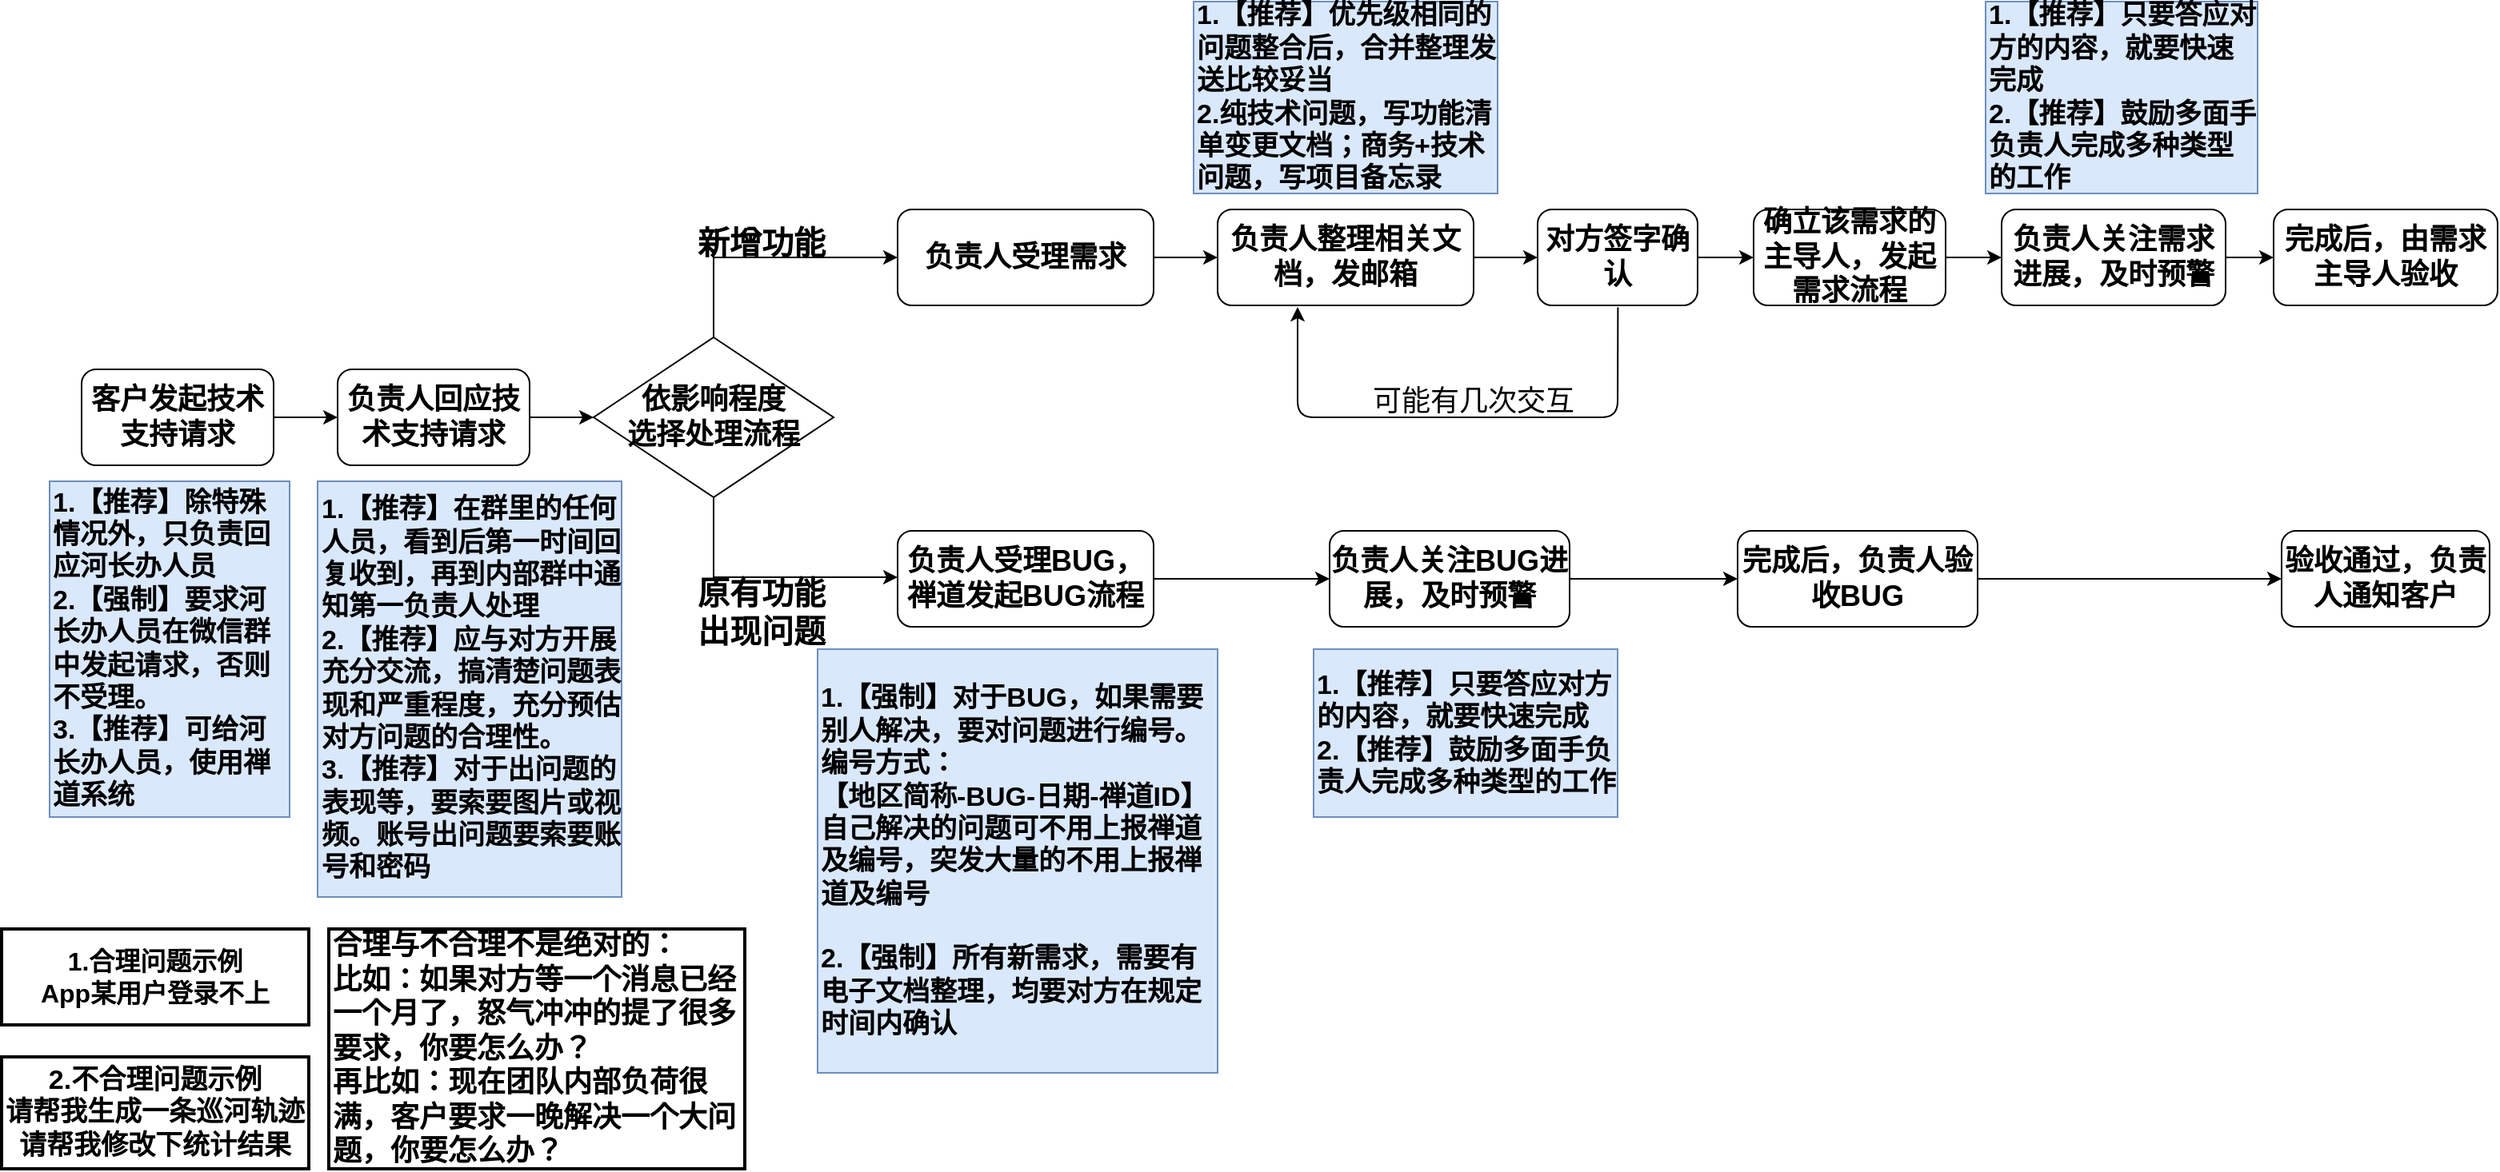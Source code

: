 <mxfile version="12.2.7" type="github" pages="1">
  <diagram id="_k7ATfRaIhLiad4DB_Zv" name="Page-1">
    <mxGraphModel dx="1902" dy="1037" grid="1" gridSize="10" guides="1" tooltips="1" connect="1" arrows="1" fold="1" page="1" pageScale="1" pageWidth="827" pageHeight="1169" math="0" shadow="0">
      <root>
        <mxCell id="0"/>
        <mxCell id="1" parent="0"/>
        <mxCell id="3WG7HzVJRfW7o0X7CnDg-6" value="" style="edgeStyle=orthogonalEdgeStyle;rounded=0;orthogonalLoop=1;jettySize=auto;html=1;fontStyle=1" edge="1" parent="1" source="3WG7HzVJRfW7o0X7CnDg-2" target="3WG7HzVJRfW7o0X7CnDg-5">
          <mxGeometry relative="1" as="geometry"/>
        </mxCell>
        <mxCell id="3WG7HzVJRfW7o0X7CnDg-2" value="&lt;font style=&quot;font-size: 18px&quot;&gt;客户发起技术支持请求&lt;br&gt;&lt;/font&gt;" style="rounded=1;whiteSpace=wrap;html=1;fontStyle=1" vertex="1" parent="1">
          <mxGeometry x="70" y="260" width="120" height="60" as="geometry"/>
        </mxCell>
        <mxCell id="3WG7HzVJRfW7o0X7CnDg-8" value="" style="edgeStyle=orthogonalEdgeStyle;rounded=0;orthogonalLoop=1;jettySize=auto;html=1;fontStyle=1" edge="1" parent="1" source="3WG7HzVJRfW7o0X7CnDg-5">
          <mxGeometry relative="1" as="geometry">
            <mxPoint x="390" y="290" as="targetPoint"/>
          </mxGeometry>
        </mxCell>
        <mxCell id="3WG7HzVJRfW7o0X7CnDg-5" value="&lt;font style=&quot;font-size: 18px&quot;&gt;负责人回应技术支持请求&lt;br&gt;&lt;/font&gt;" style="rounded=1;whiteSpace=wrap;html=1;fontStyle=1" vertex="1" parent="1">
          <mxGeometry x="230" y="260" width="120" height="60" as="geometry"/>
        </mxCell>
        <mxCell id="3WG7HzVJRfW7o0X7CnDg-15" value="" style="edgeStyle=orthogonalEdgeStyle;rounded=0;orthogonalLoop=1;jettySize=auto;html=1;fontStyle=1" edge="1" parent="1" source="3WG7HzVJRfW7o0X7CnDg-9">
          <mxGeometry relative="1" as="geometry">
            <mxPoint x="580" y="190" as="targetPoint"/>
            <Array as="points">
              <mxPoint x="465" y="190"/>
              <mxPoint x="580" y="190"/>
            </Array>
          </mxGeometry>
        </mxCell>
        <mxCell id="3WG7HzVJRfW7o0X7CnDg-17" value="" style="edgeStyle=orthogonalEdgeStyle;rounded=0;orthogonalLoop=1;jettySize=auto;html=1;fontStyle=1" edge="1" parent="1" source="3WG7HzVJRfW7o0X7CnDg-9">
          <mxGeometry relative="1" as="geometry">
            <mxPoint x="580" y="390" as="targetPoint"/>
            <Array as="points">
              <mxPoint x="465" y="390"/>
              <mxPoint x="520" y="390"/>
            </Array>
          </mxGeometry>
        </mxCell>
        <mxCell id="3WG7HzVJRfW7o0X7CnDg-9" value="&lt;span style=&quot;font-size: 18px&quot;&gt;依影响程度&lt;br&gt;选择处理流程&lt;br&gt;&lt;/span&gt;" style="rhombus;whiteSpace=wrap;html=1;fontStyle=1" vertex="1" parent="1">
          <mxGeometry x="390" y="240" width="150" height="100" as="geometry"/>
        </mxCell>
        <mxCell id="3WG7HzVJRfW7o0X7CnDg-10" value="&lt;font style=&quot;font-size: 17px&quot;&gt;1.【推荐】除特殊情况外，只负责回应河长办人员&lt;br&gt;2.【强制】要求河长办人员在微信群中发起请求，否则不受理。&lt;br&gt;3.【推荐】可给河长办人员，使用禅道系统&lt;br&gt;&lt;/font&gt;" style="rounded=0;whiteSpace=wrap;html=1;align=left;fillColor=#dae8fc;strokeColor=#6c8ebf;fontStyle=1" vertex="1" parent="1">
          <mxGeometry x="50" y="330" width="150" height="210" as="geometry"/>
        </mxCell>
        <mxCell id="3WG7HzVJRfW7o0X7CnDg-11" value="&lt;font style=&quot;font-size: 17px&quot;&gt;1.【推荐】在群里的任何人员，看到后第一时间回复收到，再到内部群中通知第一负责人处理&lt;br&gt;2.【推荐】应与对方开展充分交流，搞清楚问题表现和严重程度，充分预估对方问题的合理性。&lt;br&gt;3.【推荐】对于出问题的表现等，要索要图片或视频。账号出问题要索要账号和密码&lt;br&gt;&lt;/font&gt;" style="rounded=0;whiteSpace=wrap;html=1;align=left;fillColor=#dae8fc;strokeColor=#6c8ebf;fontStyle=1" vertex="1" parent="1">
          <mxGeometry x="217.5" y="330" width="190" height="260" as="geometry"/>
        </mxCell>
        <mxCell id="3WG7HzVJRfW7o0X7CnDg-18" value="新增功能" style="text;html=1;strokeColor=none;fillColor=none;align=center;verticalAlign=middle;whiteSpace=wrap;rounded=0;fontSize=20;fontStyle=1" vertex="1" parent="1">
          <mxGeometry x="400" y="170" width="190" height="20" as="geometry"/>
        </mxCell>
        <mxCell id="3WG7HzVJRfW7o0X7CnDg-19" value="原有功能&lt;br&gt;出现问题" style="text;html=1;strokeColor=none;fillColor=none;align=center;verticalAlign=middle;whiteSpace=wrap;rounded=0;fontSize=20;fontStyle=1" vertex="1" parent="1">
          <mxGeometry x="400" y="401" width="190" height="20" as="geometry"/>
        </mxCell>
        <mxCell id="3WG7HzVJRfW7o0X7CnDg-40" value="" style="edgeStyle=orthogonalEdgeStyle;rounded=0;orthogonalLoop=1;jettySize=auto;html=1;fontSize=20;fontStyle=1" edge="1" parent="1" source="3WG7HzVJRfW7o0X7CnDg-20" target="3WG7HzVJRfW7o0X7CnDg-39">
          <mxGeometry relative="1" as="geometry"/>
        </mxCell>
        <mxCell id="3WG7HzVJRfW7o0X7CnDg-20" value="&lt;font style=&quot;font-size: 18px&quot;&gt;负责人受理需求&lt;br&gt;&lt;/font&gt;" style="rounded=1;whiteSpace=wrap;html=1;fontStyle=1" vertex="1" parent="1">
          <mxGeometry x="580" y="160" width="160" height="60" as="geometry"/>
        </mxCell>
        <mxCell id="3WG7HzVJRfW7o0X7CnDg-43" value="" style="edgeStyle=orthogonalEdgeStyle;rounded=0;orthogonalLoop=1;jettySize=auto;html=1;fontSize=20;fontStyle=1" edge="1" parent="1" source="3WG7HzVJRfW7o0X7CnDg-39" target="3WG7HzVJRfW7o0X7CnDg-42">
          <mxGeometry relative="1" as="geometry"/>
        </mxCell>
        <mxCell id="3WG7HzVJRfW7o0X7CnDg-39" value="&lt;font style=&quot;font-size: 18px&quot;&gt;负责人整理相关文档，发邮箱&lt;br&gt;&lt;/font&gt;" style="rounded=1;whiteSpace=wrap;html=1;fontStyle=1" vertex="1" parent="1">
          <mxGeometry x="780" y="160" width="160" height="60" as="geometry"/>
        </mxCell>
        <mxCell id="3WG7HzVJRfW7o0X7CnDg-72" value="" style="edgeStyle=orthogonalEdgeStyle;rounded=0;orthogonalLoop=1;jettySize=auto;html=1;fontSize=18;" edge="1" parent="1" source="3WG7HzVJRfW7o0X7CnDg-42" target="3WG7HzVJRfW7o0X7CnDg-71">
          <mxGeometry relative="1" as="geometry"/>
        </mxCell>
        <mxCell id="3WG7HzVJRfW7o0X7CnDg-42" value="&lt;font style=&quot;font-size: 18px&quot;&gt;对方签字确认&lt;br&gt;&lt;/font&gt;" style="rounded=1;whiteSpace=wrap;html=1;fontStyle=1" vertex="1" parent="1">
          <mxGeometry x="980" y="160" width="100" height="60" as="geometry"/>
        </mxCell>
        <mxCell id="3WG7HzVJRfW7o0X7CnDg-73" value="" style="edgeStyle=orthogonalEdgeStyle;rounded=0;orthogonalLoop=1;jettySize=auto;html=1;fontSize=18;" edge="1" parent="1" source="3WG7HzVJRfW7o0X7CnDg-71" target="3WG7HzVJRfW7o0X7CnDg-49">
          <mxGeometry relative="1" as="geometry"/>
        </mxCell>
        <mxCell id="3WG7HzVJRfW7o0X7CnDg-71" value="&lt;font style=&quot;font-size: 18px&quot;&gt;确立该需求的主导人，发起需求流程&lt;br&gt;&lt;/font&gt;" style="rounded=1;whiteSpace=wrap;html=1;fontStyle=1" vertex="1" parent="1">
          <mxGeometry x="1115" y="160" width="120" height="60" as="geometry"/>
        </mxCell>
        <mxCell id="3WG7HzVJRfW7o0X7CnDg-68" value="" style="edgeStyle=orthogonalEdgeStyle;rounded=0;orthogonalLoop=1;jettySize=auto;html=1;fontSize=18;" edge="1" parent="1" source="3WG7HzVJRfW7o0X7CnDg-49" target="3WG7HzVJRfW7o0X7CnDg-67">
          <mxGeometry relative="1" as="geometry"/>
        </mxCell>
        <mxCell id="3WG7HzVJRfW7o0X7CnDg-49" value="&lt;font style=&quot;font-size: 18px&quot;&gt;负责人关注需求进展，及时预警&lt;br&gt;&lt;/font&gt;" style="rounded=1;whiteSpace=wrap;html=1;fontStyle=1" vertex="1" parent="1">
          <mxGeometry x="1270" y="160" width="140" height="60" as="geometry"/>
        </mxCell>
        <mxCell id="3WG7HzVJRfW7o0X7CnDg-67" value="&lt;font style=&quot;font-size: 18px&quot;&gt;完成后，由需求主导人验收&lt;br&gt;&lt;/font&gt;" style="rounded=1;whiteSpace=wrap;html=1;fontStyle=1" vertex="1" parent="1">
          <mxGeometry x="1440" y="160" width="140" height="60" as="geometry"/>
        </mxCell>
        <mxCell id="3WG7HzVJRfW7o0X7CnDg-36" value="" style="edgeStyle=orthogonalEdgeStyle;rounded=0;orthogonalLoop=1;jettySize=auto;html=1;fontSize=20;fontStyle=1" edge="1" parent="1" source="3WG7HzVJRfW7o0X7CnDg-23" target="3WG7HzVJRfW7o0X7CnDg-35">
          <mxGeometry relative="1" as="geometry"/>
        </mxCell>
        <mxCell id="3WG7HzVJRfW7o0X7CnDg-23" value="&lt;font style=&quot;font-size: 18px&quot;&gt;负责人受理BUG，禅道发起BUG流程&lt;br&gt;&lt;/font&gt;" style="rounded=1;whiteSpace=wrap;html=1;fontStyle=1" vertex="1" parent="1">
          <mxGeometry x="580" y="361" width="160" height="60" as="geometry"/>
        </mxCell>
        <mxCell id="3WG7HzVJRfW7o0X7CnDg-64" value="" style="edgeStyle=orthogonalEdgeStyle;rounded=0;orthogonalLoop=1;jettySize=auto;html=1;fontSize=18;" edge="1" parent="1" source="3WG7HzVJRfW7o0X7CnDg-35" target="3WG7HzVJRfW7o0X7CnDg-63">
          <mxGeometry relative="1" as="geometry"/>
        </mxCell>
        <mxCell id="3WG7HzVJRfW7o0X7CnDg-35" value="&lt;font style=&quot;font-size: 18px&quot;&gt;负责人关注BUG进展，及时预警&lt;br&gt;&lt;/font&gt;" style="rounded=1;whiteSpace=wrap;html=1;fontStyle=1" vertex="1" parent="1">
          <mxGeometry x="850" y="361" width="150" height="60" as="geometry"/>
        </mxCell>
        <mxCell id="3WG7HzVJRfW7o0X7CnDg-66" value="" style="edgeStyle=orthogonalEdgeStyle;rounded=0;orthogonalLoop=1;jettySize=auto;html=1;fontSize=18;" edge="1" parent="1" source="3WG7HzVJRfW7o0X7CnDg-63" target="3WG7HzVJRfW7o0X7CnDg-65">
          <mxGeometry relative="1" as="geometry"/>
        </mxCell>
        <mxCell id="3WG7HzVJRfW7o0X7CnDg-63" value="&lt;font style=&quot;font-size: 18px&quot;&gt;完成后，负责人验收BUG&lt;br&gt;&lt;/font&gt;" style="rounded=1;whiteSpace=wrap;html=1;fontStyle=1" vertex="1" parent="1">
          <mxGeometry x="1105" y="361" width="150" height="60" as="geometry"/>
        </mxCell>
        <mxCell id="3WG7HzVJRfW7o0X7CnDg-65" value="&lt;font style=&quot;font-size: 18px&quot;&gt;验收通过，负责人通知客户&lt;br&gt;&lt;/font&gt;" style="rounded=1;whiteSpace=wrap;html=1;fontStyle=1" vertex="1" parent="1">
          <mxGeometry x="1445" y="361" width="130" height="60" as="geometry"/>
        </mxCell>
        <mxCell id="3WG7HzVJRfW7o0X7CnDg-30" value="&lt;font style=&quot;font-size: 17px&quot;&gt;1.【强制】对于BUG，如果需要别人解决，要对问题进行编号。编号方式：&lt;br&gt;【地区简称-BUG-日期-禅道ID】&lt;br&gt;自己解决的问题可不用上报禅道及编号，突发大量的不用上报禅道及编号&lt;br&gt;&lt;br&gt;2.【强制】所有新需求，需要有电子文档整理，均要对方在规定时间内确认&lt;br&gt;&lt;/font&gt;" style="rounded=0;whiteSpace=wrap;html=1;align=left;fillColor=#dae8fc;strokeColor=#6c8ebf;fontStyle=1" vertex="1" parent="1">
          <mxGeometry x="530" y="435" width="250" height="265" as="geometry"/>
        </mxCell>
        <mxCell id="3WG7HzVJRfW7o0X7CnDg-31" value="&lt;font style=&quot;font-size: 18px&quot;&gt;合理与不合理不是绝对的：&lt;br style=&quot;font-size: 18px&quot;&gt;比如：如果对方等一个消息已经一个月了，怒气冲冲的提了很多要求，你要怎么办？&lt;br style=&quot;font-size: 18px&quot;&gt;再比如：现在团队内部负荷很满，客户要求一晚解决一个大问题&lt;/font&gt;，你要怎么办？" style="rounded=0;whiteSpace=wrap;html=1;strokeWidth=2;fontStyle=1;fontSize=18;align=left;" vertex="1" parent="1">
          <mxGeometry x="224.5" y="610" width="260" height="150" as="geometry"/>
        </mxCell>
        <mxCell id="3WG7HzVJRfW7o0X7CnDg-32" value="&lt;font style=&quot;font-size: 16px&quot;&gt;1.合理问题示例&lt;br style=&quot;font-size: 16px&quot;&gt;App某用户登录不上&lt;/font&gt;" style="rounded=0;whiteSpace=wrap;html=1;strokeWidth=2;fontStyle=1;fontSize=16;" vertex="1" parent="1">
          <mxGeometry x="20" y="610" width="192" height="60" as="geometry"/>
        </mxCell>
        <mxCell id="3WG7HzVJRfW7o0X7CnDg-33" value="&lt;font style=&quot;font-size: 17px&quot;&gt;2.不合理问题示例&lt;br style=&quot;font-size: 17px&quot;&gt;请帮我生成一条巡河轨迹&lt;br style=&quot;font-size: 17px&quot;&gt;请帮我修改下统计结果&lt;/font&gt;" style="rounded=0;whiteSpace=wrap;html=1;strokeWidth=2;fontStyle=1;fontSize=17;" vertex="1" parent="1">
          <mxGeometry x="20" y="690" width="192" height="70" as="geometry"/>
        </mxCell>
        <mxCell id="3WG7HzVJRfW7o0X7CnDg-46" value="&lt;font style=&quot;font-size: 17px&quot;&gt;1.【推荐】只要答应对方的内容，就要快速完成&lt;br&gt;2.【推荐】鼓励多面手负责人完成多种类型的工作&lt;br&gt;&lt;/font&gt;" style="rounded=0;whiteSpace=wrap;html=1;align=left;fillColor=#dae8fc;strokeColor=#6c8ebf;fontStyle=1" vertex="1" parent="1">
          <mxGeometry x="1260" y="30" width="170" height="120" as="geometry"/>
        </mxCell>
        <mxCell id="3WG7HzVJRfW7o0X7CnDg-51" value="&lt;font style=&quot;font-size: 17px&quot;&gt;1.【推荐】只要答应对方的内容，就要快速完成&lt;br&gt;2.【推荐】鼓励多面手负责人完成多种类型的工作&lt;br&gt;&lt;/font&gt;" style="rounded=0;whiteSpace=wrap;html=1;align=left;fillColor=#dae8fc;strokeColor=#6c8ebf;fontStyle=1" vertex="1" parent="1">
          <mxGeometry x="840" y="435" width="190" height="105" as="geometry"/>
        </mxCell>
        <mxCell id="3WG7HzVJRfW7o0X7CnDg-58" value="&lt;font style=&quot;font-size: 17px&quot;&gt;1.【推荐】优先级相同的问题整合后，合并整理发送比较妥当&lt;br&gt;2.纯技术问题，写功能清单变更文档；商务+技术问题，写项目备忘录&lt;br&gt;&lt;/font&gt;" style="rounded=0;whiteSpace=wrap;html=1;align=left;fillColor=#dae8fc;strokeColor=#6c8ebf;fontStyle=1" vertex="1" parent="1">
          <mxGeometry x="765" y="30" width="190" height="120" as="geometry"/>
        </mxCell>
        <mxCell id="3WG7HzVJRfW7o0X7CnDg-60" value="" style="endArrow=classic;html=1;fontSize=18;exitX=0.43;exitY=1.021;exitDx=0;exitDy=0;exitPerimeter=0;" edge="1" parent="1">
          <mxGeometry width="50" height="50" relative="1" as="geometry">
            <mxPoint x="1030.2" y="221.26" as="sourcePoint"/>
            <mxPoint x="830" y="221" as="targetPoint"/>
            <Array as="points">
              <mxPoint x="1030" y="290"/>
              <mxPoint x="830" y="290"/>
            </Array>
          </mxGeometry>
        </mxCell>
        <mxCell id="3WG7HzVJRfW7o0X7CnDg-61" value="可能有几次交互" style="text;html=1;strokeColor=none;fillColor=none;align=center;verticalAlign=middle;whiteSpace=wrap;rounded=0;fontSize=18;" vertex="1" parent="1">
          <mxGeometry x="870" y="270" width="140" height="20" as="geometry"/>
        </mxCell>
      </root>
    </mxGraphModel>
  </diagram>
</mxfile>
